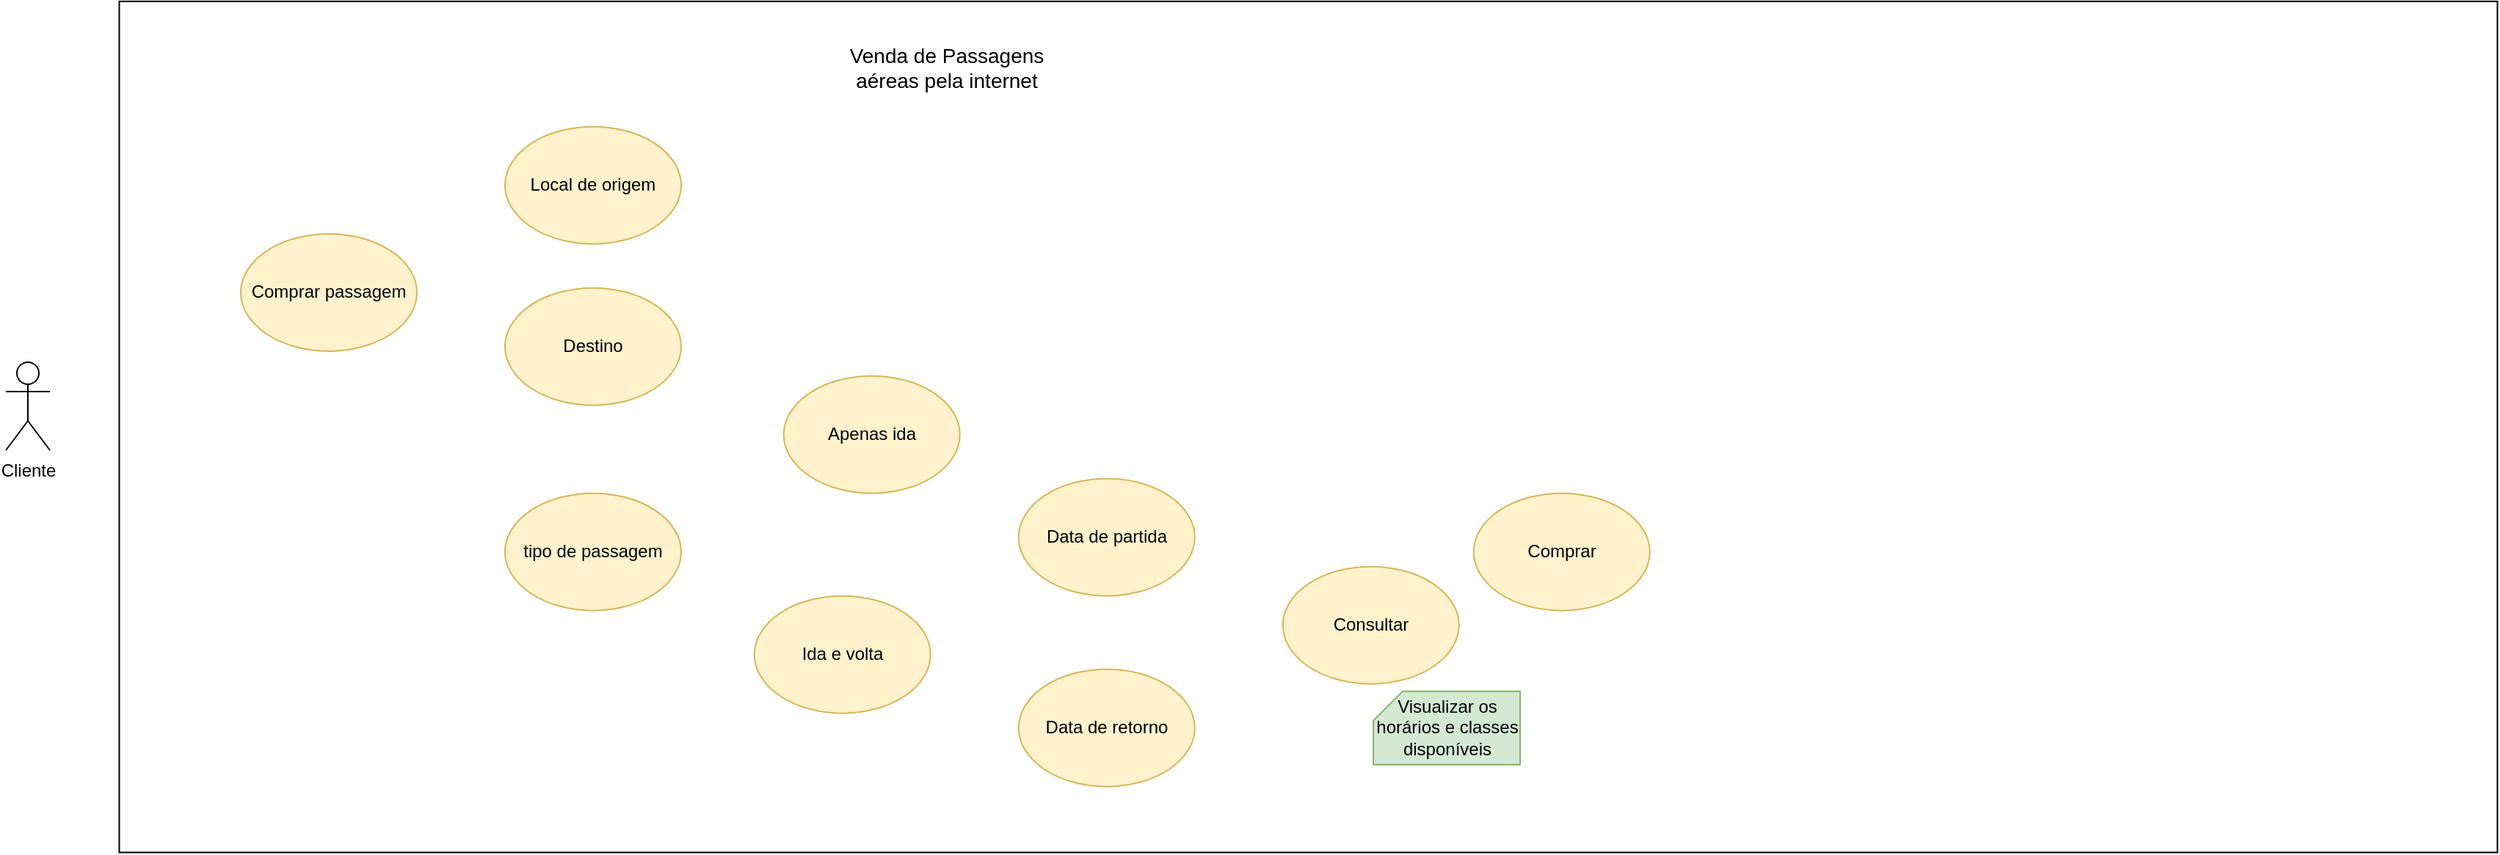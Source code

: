 <mxfile version="24.7.16">
  <diagram name="Página-1" id="uA3E3CaAqnNaReNjKE_F">
    <mxGraphModel dx="2739" dy="1029" grid="1" gridSize="10" guides="1" tooltips="1" connect="1" arrows="1" fold="1" page="1" pageScale="1" pageWidth="827" pageHeight="1169" math="0" shadow="0">
      <root>
        <mxCell id="0" />
        <mxCell id="1" parent="0" />
        <mxCell id="HxI0b8lctygO-oxScQYs-2" value="" style="rounded=0;whiteSpace=wrap;html=1;rotation=-90;" vertex="1" parent="1">
          <mxGeometry x="-142.9" y="-455.9" width="580.31" height="1620" as="geometry" />
        </mxCell>
        <mxCell id="HxI0b8lctygO-oxScQYs-3" value="Cliente" style="shape=umlActor;verticalLabelPosition=bottom;verticalAlign=top;html=1;outlineConnect=0;" vertex="1" parent="1">
          <mxGeometry x="-740" y="310" width="30" height="60" as="geometry" />
        </mxCell>
        <mxCell id="HxI0b8lctygO-oxScQYs-4" value="Comprar passagem" style="ellipse;whiteSpace=wrap;html=1;fillColor=#fff2cc;strokeColor=#d6b656;" vertex="1" parent="1">
          <mxGeometry x="-580" y="222.45" width="120" height="80" as="geometry" />
        </mxCell>
        <mxCell id="HxI0b8lctygO-oxScQYs-5" value="Venda de Passagens aéreas pela internet" style="text;html=1;align=center;verticalAlign=middle;whiteSpace=wrap;rounded=0;fontSize=14;" vertex="1" parent="1">
          <mxGeometry x="-173.65" y="79.32" width="150" height="60" as="geometry" />
        </mxCell>
        <mxCell id="HxI0b8lctygO-oxScQYs-6" value="Local de origem" style="ellipse;whiteSpace=wrap;html=1;fillColor=#fff2cc;strokeColor=#d6b656;" vertex="1" parent="1">
          <mxGeometry x="-400" y="149.32" width="120" height="80" as="geometry" />
        </mxCell>
        <mxCell id="HxI0b8lctygO-oxScQYs-7" value="Destino" style="ellipse;whiteSpace=wrap;html=1;fillColor=#fff2cc;strokeColor=#d6b656;" vertex="1" parent="1">
          <mxGeometry x="-400" y="259.32" width="120" height="80" as="geometry" />
        </mxCell>
        <mxCell id="HxI0b8lctygO-oxScQYs-9" value="tipo de passagem" style="ellipse;whiteSpace=wrap;html=1;fillColor=#fff2cc;strokeColor=#d6b656;" vertex="1" parent="1">
          <mxGeometry x="-400" y="399.32" width="120" height="80" as="geometry" />
        </mxCell>
        <mxCell id="HxI0b8lctygO-oxScQYs-12" value="Apenas ida" style="ellipse;whiteSpace=wrap;html=1;fillColor=#fff2cc;strokeColor=#d6b656;" vertex="1" parent="1">
          <mxGeometry x="-210.13" y="319.32" width="120" height="80" as="geometry" />
        </mxCell>
        <mxCell id="HxI0b8lctygO-oxScQYs-13" value="Ida e volta" style="ellipse;whiteSpace=wrap;html=1;fillColor=#fff2cc;strokeColor=#d6b656;" vertex="1" parent="1">
          <mxGeometry x="-230.13" y="469.32" width="120" height="80" as="geometry" />
        </mxCell>
        <mxCell id="HxI0b8lctygO-oxScQYs-14" value="Data de retorno" style="ellipse;whiteSpace=wrap;html=1;fillColor=#fff2cc;strokeColor=#d6b656;" vertex="1" parent="1">
          <mxGeometry x="-50.13" y="519.32" width="120" height="80" as="geometry" />
        </mxCell>
        <mxCell id="HxI0b8lctygO-oxScQYs-16" value="Data de partida" style="ellipse;whiteSpace=wrap;html=1;fillColor=#fff2cc;strokeColor=#d6b656;" vertex="1" parent="1">
          <mxGeometry x="-50.13" y="389.32" width="120" height="80" as="geometry" />
        </mxCell>
        <mxCell id="HxI0b8lctygO-oxScQYs-18" value="Consultar" style="ellipse;whiteSpace=wrap;html=1;fillColor=#fff2cc;strokeColor=#d6b656;" vertex="1" parent="1">
          <mxGeometry x="129.87" y="449.32" width="120" height="80" as="geometry" />
        </mxCell>
        <mxCell id="HxI0b8lctygO-oxScQYs-19" value="Visualizar os horários e classes disponíveis" style="shape=card;whiteSpace=wrap;html=1;size=20;fillColor=#d5e8d4;strokeColor=#82b366;" vertex="1" parent="1">
          <mxGeometry x="191.51" y="534.32" width="100" height="50" as="geometry" />
        </mxCell>
        <mxCell id="HxI0b8lctygO-oxScQYs-20" value="Comprar" style="ellipse;whiteSpace=wrap;html=1;fillColor=#fff2cc;strokeColor=#d6b656;" vertex="1" parent="1">
          <mxGeometry x="259.87" y="399.32" width="120" height="80" as="geometry" />
        </mxCell>
      </root>
    </mxGraphModel>
  </diagram>
</mxfile>

